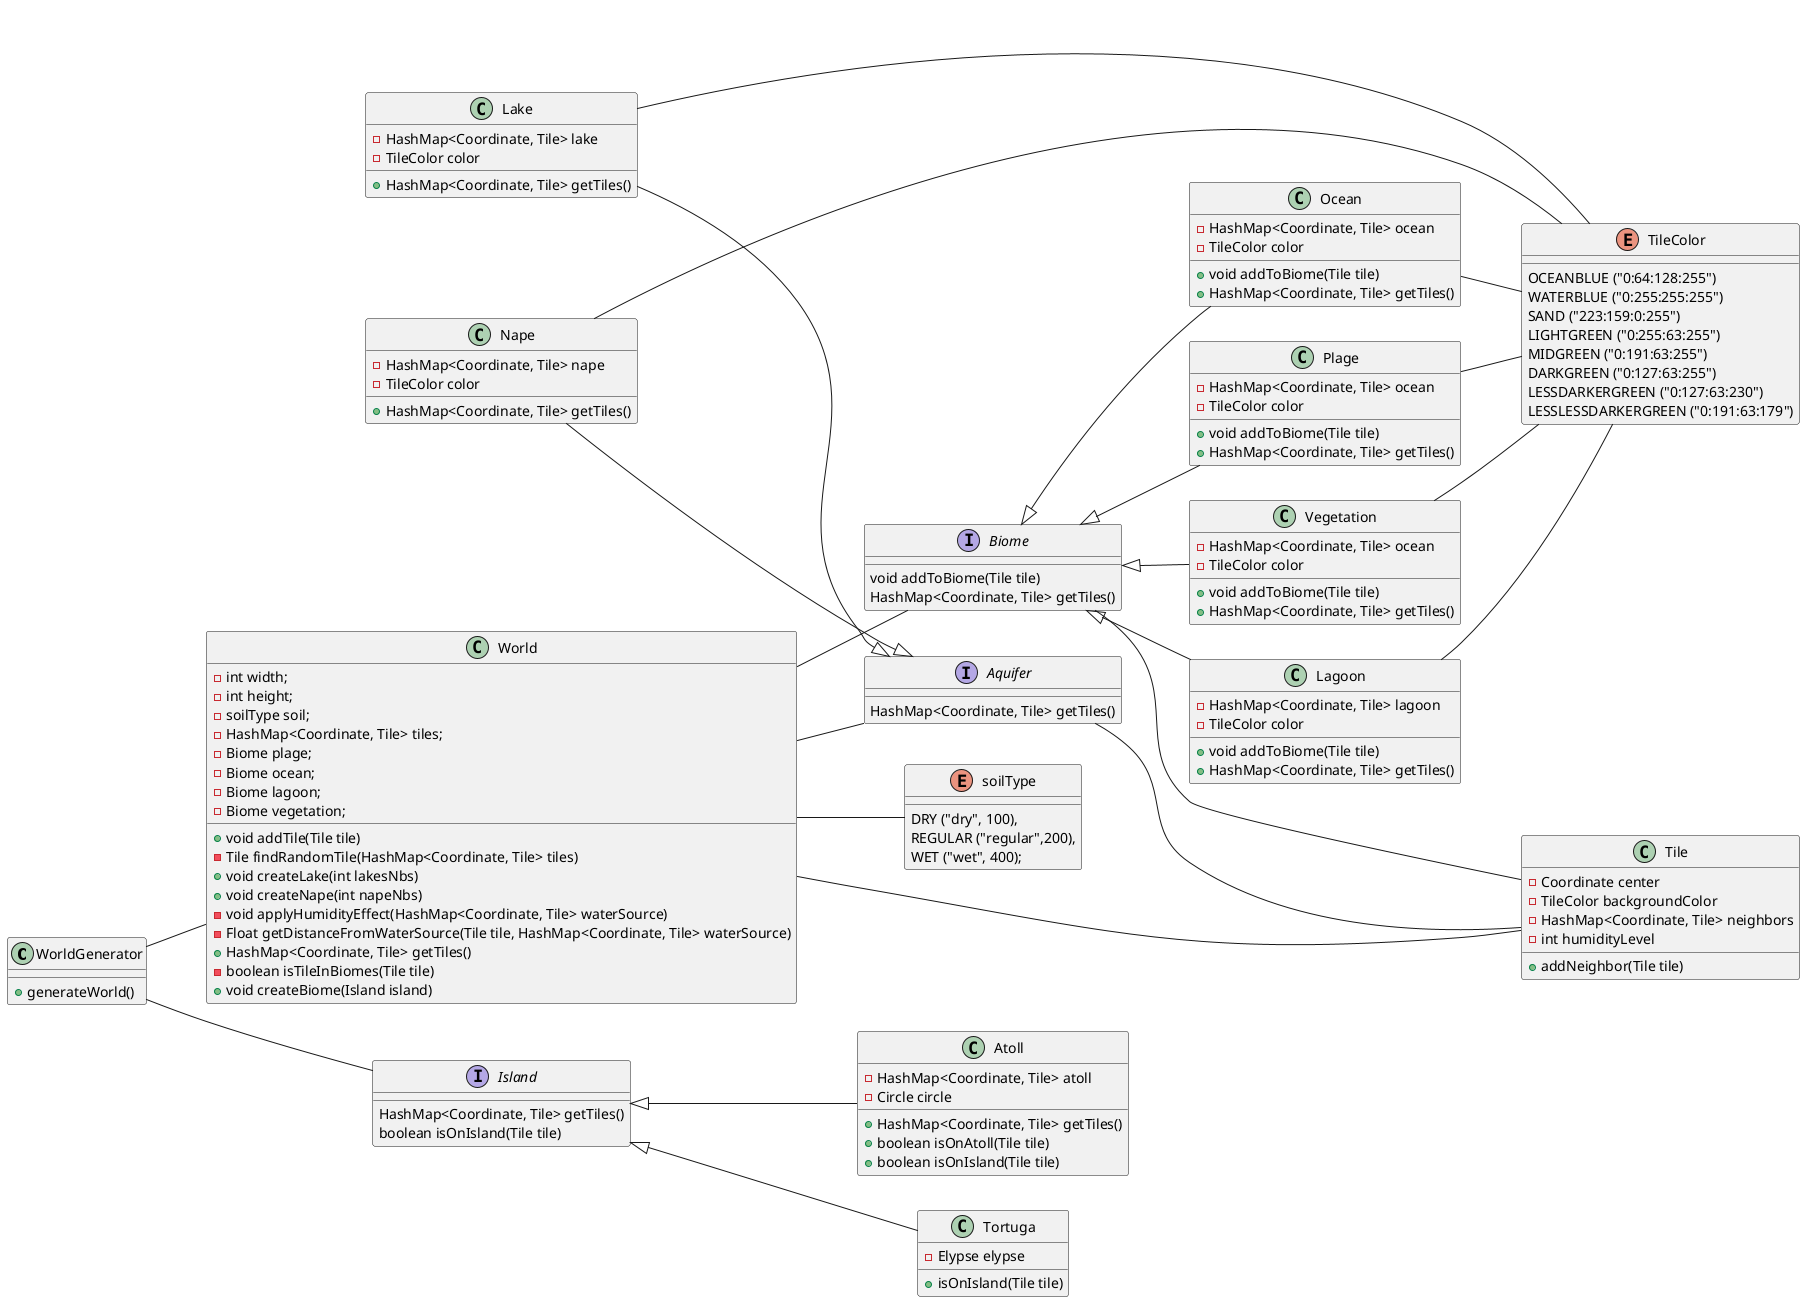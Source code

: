 @startuml
left to right direction

Class WorldGenerator {
    + generateWorld()
}

Interface Aquifer {
    HashMap<Coordinate, Tile> getTiles()
}

Interface Biome {
    void addToBiome(Tile tile)
    HashMap<Coordinate, Tile> getTiles()
}

Interface Island {
    HashMap<Coordinate, Tile> getTiles()
    boolean isOnIsland(Tile tile)
}

class Atoll {
    - HashMap<Coordinate, Tile> atoll
    - Circle circle
    + HashMap<Coordinate, Tile> getTiles()
    + boolean isOnAtoll(Tile tile)
    + boolean isOnIsland(Tile tile)
}

class World {
    - int width;
    - int height;
    - soilType soil;
    - HashMap<Coordinate, Tile> tiles;
    - Biome plage;
    - Biome ocean;
    - Biome lagoon;
    - Biome vegetation;
    + void addTile(Tile tile)
    - Tile findRandomTile(HashMap<Coordinate, Tile> tiles)
    + void createLake(int lakesNbs)
    + void createNape(int napeNbs)
    - void applyHumidityEffect(HashMap<Coordinate, Tile> waterSource)
    - Float getDistanceFromWaterSource(Tile tile, HashMap<Coordinate, Tile> waterSource)
    + HashMap<Coordinate, Tile> getTiles()
    - boolean isTileInBiomes(Tile tile)
    + void createBiome(Island island)
}

class Lagoon {
    - HashMap<Coordinate, Tile> lagoon
    - TileColor color
    + void addToBiome(Tile tile)
    + HashMap<Coordinate, Tile> getTiles()
}

class Lake{
    - HashMap<Coordinate, Tile> lake
    - TileColor color
    + HashMap<Coordinate, Tile> getTiles()
}

class Nape{
    - HashMap<Coordinate, Tile> nape
    - TileColor color
    + HashMap<Coordinate, Tile> getTiles()
}


class Ocean{
    - HashMap<Coordinate, Tile> ocean
    - TileColor color
    + void addToBiome(Tile tile)
    + HashMap<Coordinate, Tile> getTiles()
}

class Plage{
    - HashMap<Coordinate, Tile> ocean
    - TileColor color
    + void addToBiome(Tile tile)
    + HashMap<Coordinate, Tile> getTiles()
}

Class Tile{
    - Coordinate center
    - TileColor backgroundColor
    - HashMap<Coordinate, Tile> neighbors
    - int humidityLevel
    + addNeighbor(Tile tile)
}

Enum TileColor{
    OCEANBLUE ("0:64:128:255")
    WATERBLUE ("0:255:255:255")
    SAND ("223:159:0:255")
    LIGHTGREEN ("0:255:63:255")
    MIDGREEN ("0:191:63:255")
    DARKGREEN ("0:127:63:255")
    LESSDARKERGREEN ("0:127:63:230")
    LESSLESSDARKERGREEN ("0:191:63:179")
}

Enum soilType {
    DRY ("dry", 100),
    REGULAR ("regular",200),
    WET ("wet", 400);
}

Class Tortuga{
    - Elypse elypse
    + isOnIsland(Tile tile)
}

class Vegetation{
    - HashMap<Coordinate, Tile> ocean
    - TileColor color
    + void addToBiome(Tile tile)
    + HashMap<Coordinate, Tile> getTiles()
}

WorldGenerator -- World
WorldGenerator -- Island

World -- Tile
World -- Aquifer
World -- Biome
World -- soilType

Aquifer --- Tile
Biome -- Tile

Atoll -up-|> Island

Tortuga -up-|> Island


Lake --|> Aquifer
Lake -- TileColor

Nape --|> Aquifer
Nape -- TileColor


Plage -up-|> Biome
Plage -- TileColor

Ocean -up-|> Biome
Ocean -- TileColor

Vegetation -up-|> Biome
Vegetation -- TileColor

Lagoon -up-|> Biome
Lagoon -- TileColor





@enduml